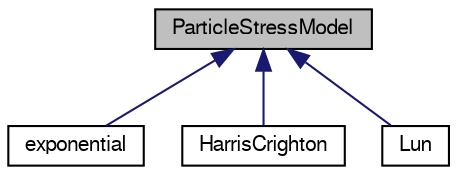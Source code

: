 digraph "ParticleStressModel"
{
  bgcolor="transparent";
  edge [fontname="FreeSans",fontsize="10",labelfontname="FreeSans",labelfontsize="10"];
  node [fontname="FreeSans",fontsize="10",shape=record];
  Node0 [label="ParticleStressModel",height=0.2,width=0.4,color="black", fillcolor="grey75", style="filled", fontcolor="black"];
  Node0 -> Node1 [dir="back",color="midnightblue",fontsize="10",style="solid",fontname="FreeSans"];
  Node1 [label="exponential",height=0.2,width=0.4,color="black",URL="$a24262.html",tooltip="Exponential inter-particle stress model of the same form as used in twoPhaseEulerFoam. "];
  Node0 -> Node2 [dir="back",color="midnightblue",fontsize="10",style="solid",fontname="FreeSans"];
  Node2 [label="HarrisCrighton",height=0.2,width=0.4,color="black",URL="$a24266.html",tooltip="Inter-particle stress model of Harris and Crighton. "];
  Node0 -> Node3 [dir="back",color="midnightblue",fontsize="10",style="solid",fontname="FreeSans"];
  Node3 [label="Lun",height=0.2,width=0.4,color="black",URL="$a24270.html",tooltip="Inter-particle stress model of Lun et al. "];
}
